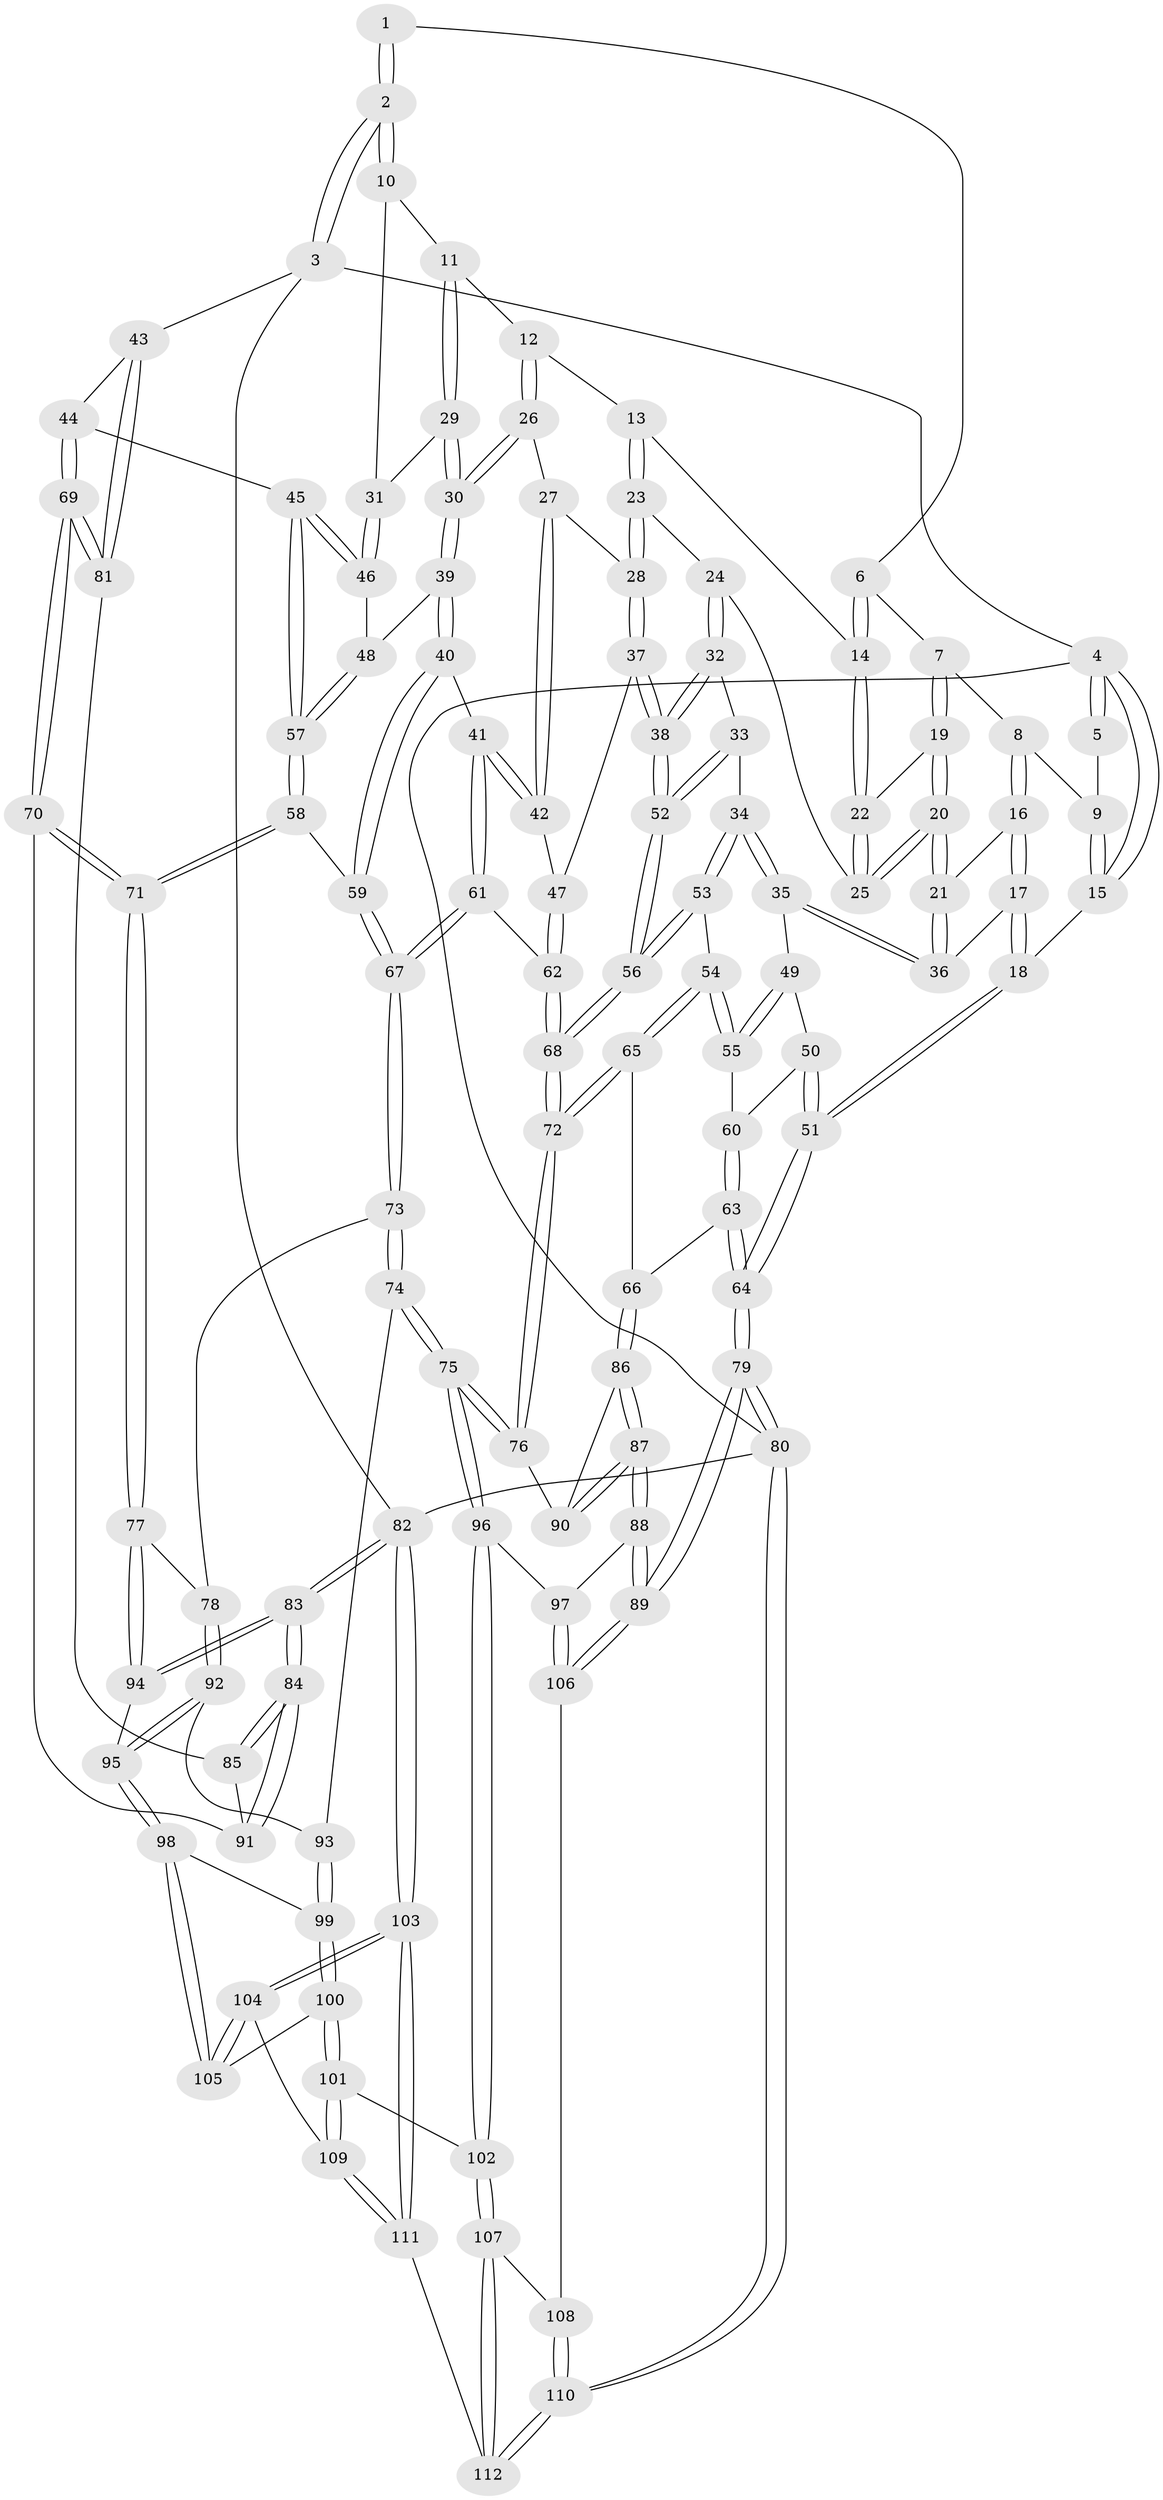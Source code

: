 // Generated by graph-tools (version 1.1) at 2025/50/03/09/25 03:50:57]
// undirected, 112 vertices, 277 edges
graph export_dot {
graph [start="1"]
  node [color=gray90,style=filled];
  1 [pos="+0.2525929430052442+0"];
  2 [pos="+1+0"];
  3 [pos="+1+0"];
  4 [pos="+0+0"];
  5 [pos="+0.15826342540519295+0"];
  6 [pos="+0.25257683722969465+0"];
  7 [pos="+0.11873394706801549+0.04217626682461709"];
  8 [pos="+0.07518392449168673+0.06111564548848699"];
  9 [pos="+0.020915253314546075+0.048800901527688414"];
  10 [pos="+0.75352173462512+0"];
  11 [pos="+0.4626110218334202+0.08555490586318633"];
  12 [pos="+0.42840595721098323+0.09409925078251143"];
  13 [pos="+0.33217432542224284+0.023731993678461634"];
  14 [pos="+0.3071529009280838+0"];
  15 [pos="+0+0.044967999021551915"];
  16 [pos="+0.04937623126696947+0.13392931638118058"];
  17 [pos="+0+0.1581753290196825"];
  18 [pos="+0+0.13534750330200418"];
  19 [pos="+0.13241723852204013+0.08040824329620505"];
  20 [pos="+0.13272650418340062+0.18337708556253066"];
  21 [pos="+0.12224770471268115+0.19032628178568353"];
  22 [pos="+0.22629268284638673+0.11795869987783691"];
  23 [pos="+0.31179549275785423+0.18623815993145265"];
  24 [pos="+0.22133390794219165+0.1872950626704059"];
  25 [pos="+0.2132737819591973+0.18013083337593297"];
  26 [pos="+0.4248899508602662+0.19634121371703678"];
  27 [pos="+0.40011792365321874+0.21164900564372457"];
  28 [pos="+0.35468409827541963+0.22646345796460832"];
  29 [pos="+0.5689247841128068+0.21473665678348616"];
  30 [pos="+0.5350229562858491+0.2456909076346258"];
  31 [pos="+0.6165870710434632+0.18555197324226214"];
  32 [pos="+0.22600552437082352+0.22749178118691774"];
  33 [pos="+0.17731061257065284+0.290936427319673"];
  34 [pos="+0.12623950475378926+0.28632705882146636"];
  35 [pos="+0.0959838053723432+0.2616708769617681"];
  36 [pos="+0.0968544926862591+0.24115312168656627"];
  37 [pos="+0.3165217896991568+0.3205379177320356"];
  38 [pos="+0.3027469181450562+0.3301471169064006"];
  39 [pos="+0.5313590071516024+0.2837105133263714"];
  40 [pos="+0.508707149428581+0.3192430493441887"];
  41 [pos="+0.4932365898964155+0.3346561705679383"];
  42 [pos="+0.430866174858428+0.3138508685697088"];
  43 [pos="+1+0.14056499763581712"];
  44 [pos="+0.7593026461708755+0.32132649874994107"];
  45 [pos="+0.7179090998645536+0.33034122658454296"];
  46 [pos="+0.7003813836013422+0.3085051536692705"];
  47 [pos="+0.3505003941539278+0.3279213513946556"];
  48 [pos="+0.5455571253552359+0.2932467852631442"];
  49 [pos="+0.07636191831919484+0.2771838334341416"];
  50 [pos="+0.0073197749158901105+0.3137059294511922"];
  51 [pos="+0+0.3491184236183521"];
  52 [pos="+0.2730583273580585+0.37469599242709417"];
  53 [pos="+0.14010844664119088+0.3769422191445168"];
  54 [pos="+0.1129902222257528+0.3842001772123585"];
  55 [pos="+0.08919750058895552+0.37635080964400697"];
  56 [pos="+0.2562629339263763+0.44206559245759663"];
  57 [pos="+0.6675911346798706+0.38974543686033597"];
  58 [pos="+0.6640326457238911+0.40131579851351595"];
  59 [pos="+0.6130206713591483+0.42956082750249075"];
  60 [pos="+0.06342828383092666+0.37882980050353493"];
  61 [pos="+0.47067577260462456+0.4080485871909967"];
  62 [pos="+0.4483890870892749+0.40842469442128215"];
  63 [pos="+0.018060888441474923+0.46803100348879956"];
  64 [pos="+0+0.4655755137107516"];
  65 [pos="+0.07092074838463415+0.47863293927676664"];
  66 [pos="+0.05457511442303281+0.47980923917331497"];
  67 [pos="+0.5300201081658699+0.5068081966819094"];
  68 [pos="+0.2625374625773164+0.48547444036559373"];
  69 [pos="+0.8150862293223646+0.5286295094911125"];
  70 [pos="+0.8125189832978338+0.5348516186111087"];
  71 [pos="+0.7673038920877993+0.5521886671718674"];
  72 [pos="+0.2564717491976651+0.5256216432324303"];
  73 [pos="+0.5266493142399166+0.5386273682549796"];
  74 [pos="+0.4645497549106132+0.6167972800907358"];
  75 [pos="+0.34408697203702315+0.687471570351205"];
  76 [pos="+0.26334996230507524+0.5543050801881131"];
  77 [pos="+0.7616635956051011+0.5590917978678833"];
  78 [pos="+0.6663122662406277+0.5696543221109024"];
  79 [pos="+0+0.7616359874450551"];
  80 [pos="+0+1"];
  81 [pos="+1+0.15142519358241174"];
  82 [pos="+1+1"];
  83 [pos="+1+1"];
  84 [pos="+1+1"];
  85 [pos="+1+0.33142610092501923"];
  86 [pos="+0.05995191426524127+0.5556644972731694"];
  87 [pos="+0+0.6888399953028929"];
  88 [pos="+0+0.7044794918638035"];
  89 [pos="+0+0.7553453345686991"];
  90 [pos="+0.14033419256980506+0.5894828407756372"];
  91 [pos="+0.8988650073440192+0.5797439056271755"];
  92 [pos="+0.6275317506651524+0.6782239653783175"];
  93 [pos="+0.5997584576803362+0.6829355331315838"];
  94 [pos="+0.7524942556244821+0.7191771482151171"];
  95 [pos="+0.7422783017573319+0.7220905491999815"];
  96 [pos="+0.3428044517909247+0.6948483469221615"];
  97 [pos="+0.19221918580397476+0.7462683473935817"];
  98 [pos="+0.6690945108397892+0.7820339079561182"];
  99 [pos="+0.6040754784507738+0.7697097853343694"];
  100 [pos="+0.5045835952461047+0.8216609087110777"];
  101 [pos="+0.4875673163838545+0.8249575136450623"];
  102 [pos="+0.3646029264199569+0.7550776250129825"];
  103 [pos="+1+1"];
  104 [pos="+0.7284974995340856+1"];
  105 [pos="+0.6640946588311656+0.8680309446081369"];
  106 [pos="+0.12295036087624636+0.8689508631300847"];
  107 [pos="+0.27461126074745057+1"];
  108 [pos="+0.12657315539732925+0.8826014485548646"];
  109 [pos="+0.5248487383382344+0.9167691554195885"];
  110 [pos="+0+1"];
  111 [pos="+0.3964648994196558+1"];
  112 [pos="+0.2746942666508417+1"];
  1 -- 2;
  1 -- 2;
  1 -- 6;
  2 -- 3;
  2 -- 3;
  2 -- 10;
  2 -- 10;
  3 -- 4;
  3 -- 43;
  3 -- 82;
  4 -- 5;
  4 -- 5;
  4 -- 15;
  4 -- 15;
  4 -- 80;
  5 -- 9;
  6 -- 7;
  6 -- 14;
  6 -- 14;
  7 -- 8;
  7 -- 19;
  7 -- 19;
  8 -- 9;
  8 -- 16;
  8 -- 16;
  9 -- 15;
  9 -- 15;
  10 -- 11;
  10 -- 31;
  11 -- 12;
  11 -- 29;
  11 -- 29;
  12 -- 13;
  12 -- 26;
  12 -- 26;
  13 -- 14;
  13 -- 23;
  13 -- 23;
  14 -- 22;
  14 -- 22;
  15 -- 18;
  16 -- 17;
  16 -- 17;
  16 -- 21;
  17 -- 18;
  17 -- 18;
  17 -- 36;
  18 -- 51;
  18 -- 51;
  19 -- 20;
  19 -- 20;
  19 -- 22;
  20 -- 21;
  20 -- 21;
  20 -- 25;
  20 -- 25;
  21 -- 36;
  21 -- 36;
  22 -- 25;
  22 -- 25;
  23 -- 24;
  23 -- 28;
  23 -- 28;
  24 -- 25;
  24 -- 32;
  24 -- 32;
  26 -- 27;
  26 -- 30;
  26 -- 30;
  27 -- 28;
  27 -- 42;
  27 -- 42;
  28 -- 37;
  28 -- 37;
  29 -- 30;
  29 -- 30;
  29 -- 31;
  30 -- 39;
  30 -- 39;
  31 -- 46;
  31 -- 46;
  32 -- 33;
  32 -- 38;
  32 -- 38;
  33 -- 34;
  33 -- 52;
  33 -- 52;
  34 -- 35;
  34 -- 35;
  34 -- 53;
  34 -- 53;
  35 -- 36;
  35 -- 36;
  35 -- 49;
  37 -- 38;
  37 -- 38;
  37 -- 47;
  38 -- 52;
  38 -- 52;
  39 -- 40;
  39 -- 40;
  39 -- 48;
  40 -- 41;
  40 -- 59;
  40 -- 59;
  41 -- 42;
  41 -- 42;
  41 -- 61;
  41 -- 61;
  42 -- 47;
  43 -- 44;
  43 -- 81;
  43 -- 81;
  44 -- 45;
  44 -- 69;
  44 -- 69;
  45 -- 46;
  45 -- 46;
  45 -- 57;
  45 -- 57;
  46 -- 48;
  47 -- 62;
  47 -- 62;
  48 -- 57;
  48 -- 57;
  49 -- 50;
  49 -- 55;
  49 -- 55;
  50 -- 51;
  50 -- 51;
  50 -- 60;
  51 -- 64;
  51 -- 64;
  52 -- 56;
  52 -- 56;
  53 -- 54;
  53 -- 56;
  53 -- 56;
  54 -- 55;
  54 -- 55;
  54 -- 65;
  54 -- 65;
  55 -- 60;
  56 -- 68;
  56 -- 68;
  57 -- 58;
  57 -- 58;
  58 -- 59;
  58 -- 71;
  58 -- 71;
  59 -- 67;
  59 -- 67;
  60 -- 63;
  60 -- 63;
  61 -- 62;
  61 -- 67;
  61 -- 67;
  62 -- 68;
  62 -- 68;
  63 -- 64;
  63 -- 64;
  63 -- 66;
  64 -- 79;
  64 -- 79;
  65 -- 66;
  65 -- 72;
  65 -- 72;
  66 -- 86;
  66 -- 86;
  67 -- 73;
  67 -- 73;
  68 -- 72;
  68 -- 72;
  69 -- 70;
  69 -- 70;
  69 -- 81;
  69 -- 81;
  70 -- 71;
  70 -- 71;
  70 -- 91;
  71 -- 77;
  71 -- 77;
  72 -- 76;
  72 -- 76;
  73 -- 74;
  73 -- 74;
  73 -- 78;
  74 -- 75;
  74 -- 75;
  74 -- 93;
  75 -- 76;
  75 -- 76;
  75 -- 96;
  75 -- 96;
  76 -- 90;
  77 -- 78;
  77 -- 94;
  77 -- 94;
  78 -- 92;
  78 -- 92;
  79 -- 80;
  79 -- 80;
  79 -- 89;
  79 -- 89;
  80 -- 110;
  80 -- 110;
  80 -- 82;
  81 -- 85;
  82 -- 83;
  82 -- 83;
  82 -- 103;
  82 -- 103;
  83 -- 84;
  83 -- 84;
  83 -- 94;
  83 -- 94;
  84 -- 85;
  84 -- 85;
  84 -- 91;
  84 -- 91;
  85 -- 91;
  86 -- 87;
  86 -- 87;
  86 -- 90;
  87 -- 88;
  87 -- 88;
  87 -- 90;
  87 -- 90;
  88 -- 89;
  88 -- 89;
  88 -- 97;
  89 -- 106;
  89 -- 106;
  92 -- 93;
  92 -- 95;
  92 -- 95;
  93 -- 99;
  93 -- 99;
  94 -- 95;
  95 -- 98;
  95 -- 98;
  96 -- 97;
  96 -- 102;
  96 -- 102;
  97 -- 106;
  97 -- 106;
  98 -- 99;
  98 -- 105;
  98 -- 105;
  99 -- 100;
  99 -- 100;
  100 -- 101;
  100 -- 101;
  100 -- 105;
  101 -- 102;
  101 -- 109;
  101 -- 109;
  102 -- 107;
  102 -- 107;
  103 -- 104;
  103 -- 104;
  103 -- 111;
  103 -- 111;
  104 -- 105;
  104 -- 105;
  104 -- 109;
  106 -- 108;
  107 -- 108;
  107 -- 112;
  107 -- 112;
  108 -- 110;
  108 -- 110;
  109 -- 111;
  109 -- 111;
  110 -- 112;
  110 -- 112;
  111 -- 112;
}
